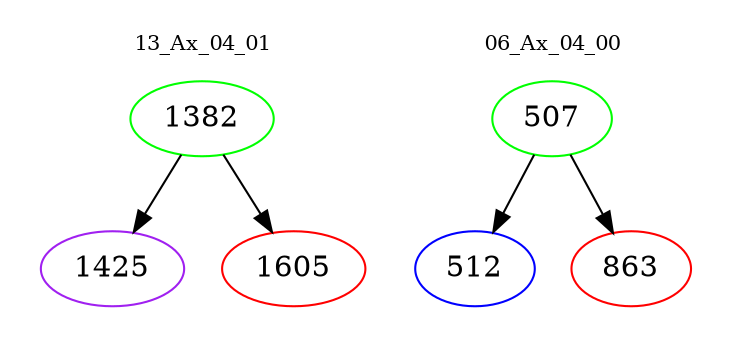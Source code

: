 digraph{
subgraph cluster_0 {
color = white
label = "13_Ax_04_01";
fontsize=10;
T0_1382 [label="1382", color="green"]
T0_1382 -> T0_1425 [color="black"]
T0_1425 [label="1425", color="purple"]
T0_1382 -> T0_1605 [color="black"]
T0_1605 [label="1605", color="red"]
}
subgraph cluster_1 {
color = white
label = "06_Ax_04_00";
fontsize=10;
T1_507 [label="507", color="green"]
T1_507 -> T1_512 [color="black"]
T1_512 [label="512", color="blue"]
T1_507 -> T1_863 [color="black"]
T1_863 [label="863", color="red"]
}
}
